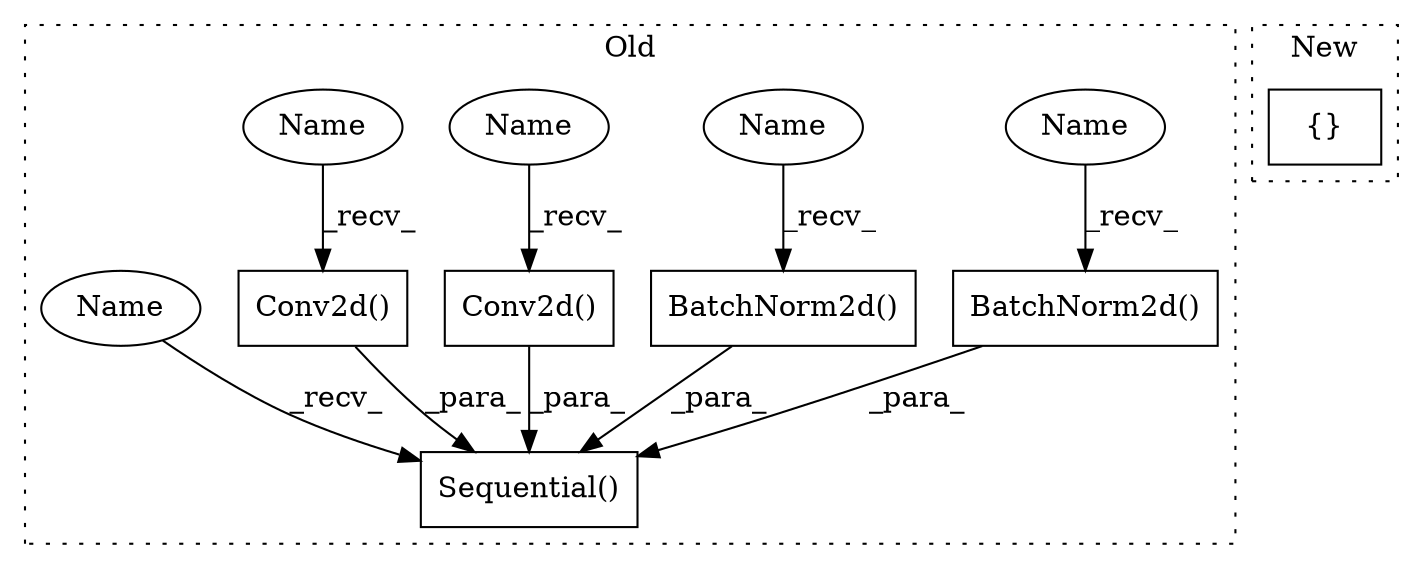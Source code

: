 digraph G {
subgraph cluster0 {
1 [label="BatchNorm2d()" a="75" s="2416,2444" l="15,1" shape="box"];
3 [label="Conv2d()" a="75" s="2713,2751" l="10,49" shape="box"];
4 [label="BatchNorm2d()" a="75" s="2619,2647" l="15,1" shape="box"];
5 [label="Conv2d()" a="75" s="2510,2548" l="10,49" shape="box"];
6 [label="Sequential()" a="75" s="2284,2894" l="35,19" shape="box"];
7 [label="Name" a="87" s="2619" l="2" shape="ellipse"];
8 [label="Name" a="87" s="2416" l="2" shape="ellipse"];
9 [label="Name" a="87" s="2713" l="2" shape="ellipse"];
10 [label="Name" a="87" s="2510" l="2" shape="ellipse"];
11 [label="Name" a="87" s="2284" l="2" shape="ellipse"];
label = "Old";
style="dotted";
}
subgraph cluster1 {
2 [label="{}" a="59" s="4762,4796" l="1,0" shape="box"];
label = "New";
style="dotted";
}
1 -> 6 [label="_para_"];
3 -> 6 [label="_para_"];
4 -> 6 [label="_para_"];
5 -> 6 [label="_para_"];
7 -> 4 [label="_recv_"];
8 -> 1 [label="_recv_"];
9 -> 3 [label="_recv_"];
10 -> 5 [label="_recv_"];
11 -> 6 [label="_recv_"];
}